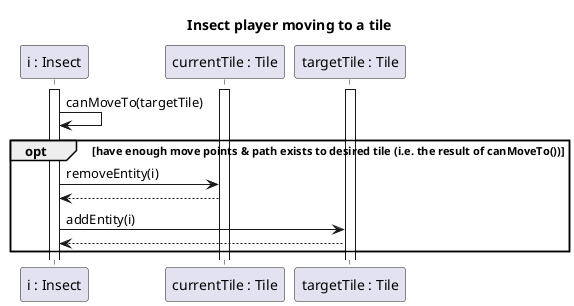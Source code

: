 @startuml Insect moving

title Insect player moving to a tile

participant "i : Insect" as I
participant "currentTile : Tile" as Tx
participant "targetTile : Tile" as Ty

activate I
activate Tx
activate Ty

'tell don't ask... 
I -> I : canMoveTo(targetTile)
opt  have enough move points & path exists to desired tile (i.e. the result of canMoveTo())
I -> Tx : removeEntity(i)
Tx --> I
I -> Ty : addEntity(i)
Ty --> I
end



@enduml